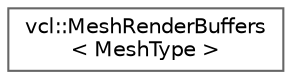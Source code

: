 digraph "Graphical Class Hierarchy"
{
 // LATEX_PDF_SIZE
  bgcolor="transparent";
  edge [fontname=Helvetica,fontsize=10,labelfontname=Helvetica,labelfontsize=10];
  node [fontname=Helvetica,fontsize=10,shape=box,height=0.2,width=0.4];
  rankdir="LR";
  Node0 [label="vcl::MeshRenderBuffers\l\< MeshType \>",height=0.2,width=0.4,color="grey40", fillcolor="white", style="filled",URL="$classvcl_1_1MeshRenderBuffers.html",tooltip=" "];
}
